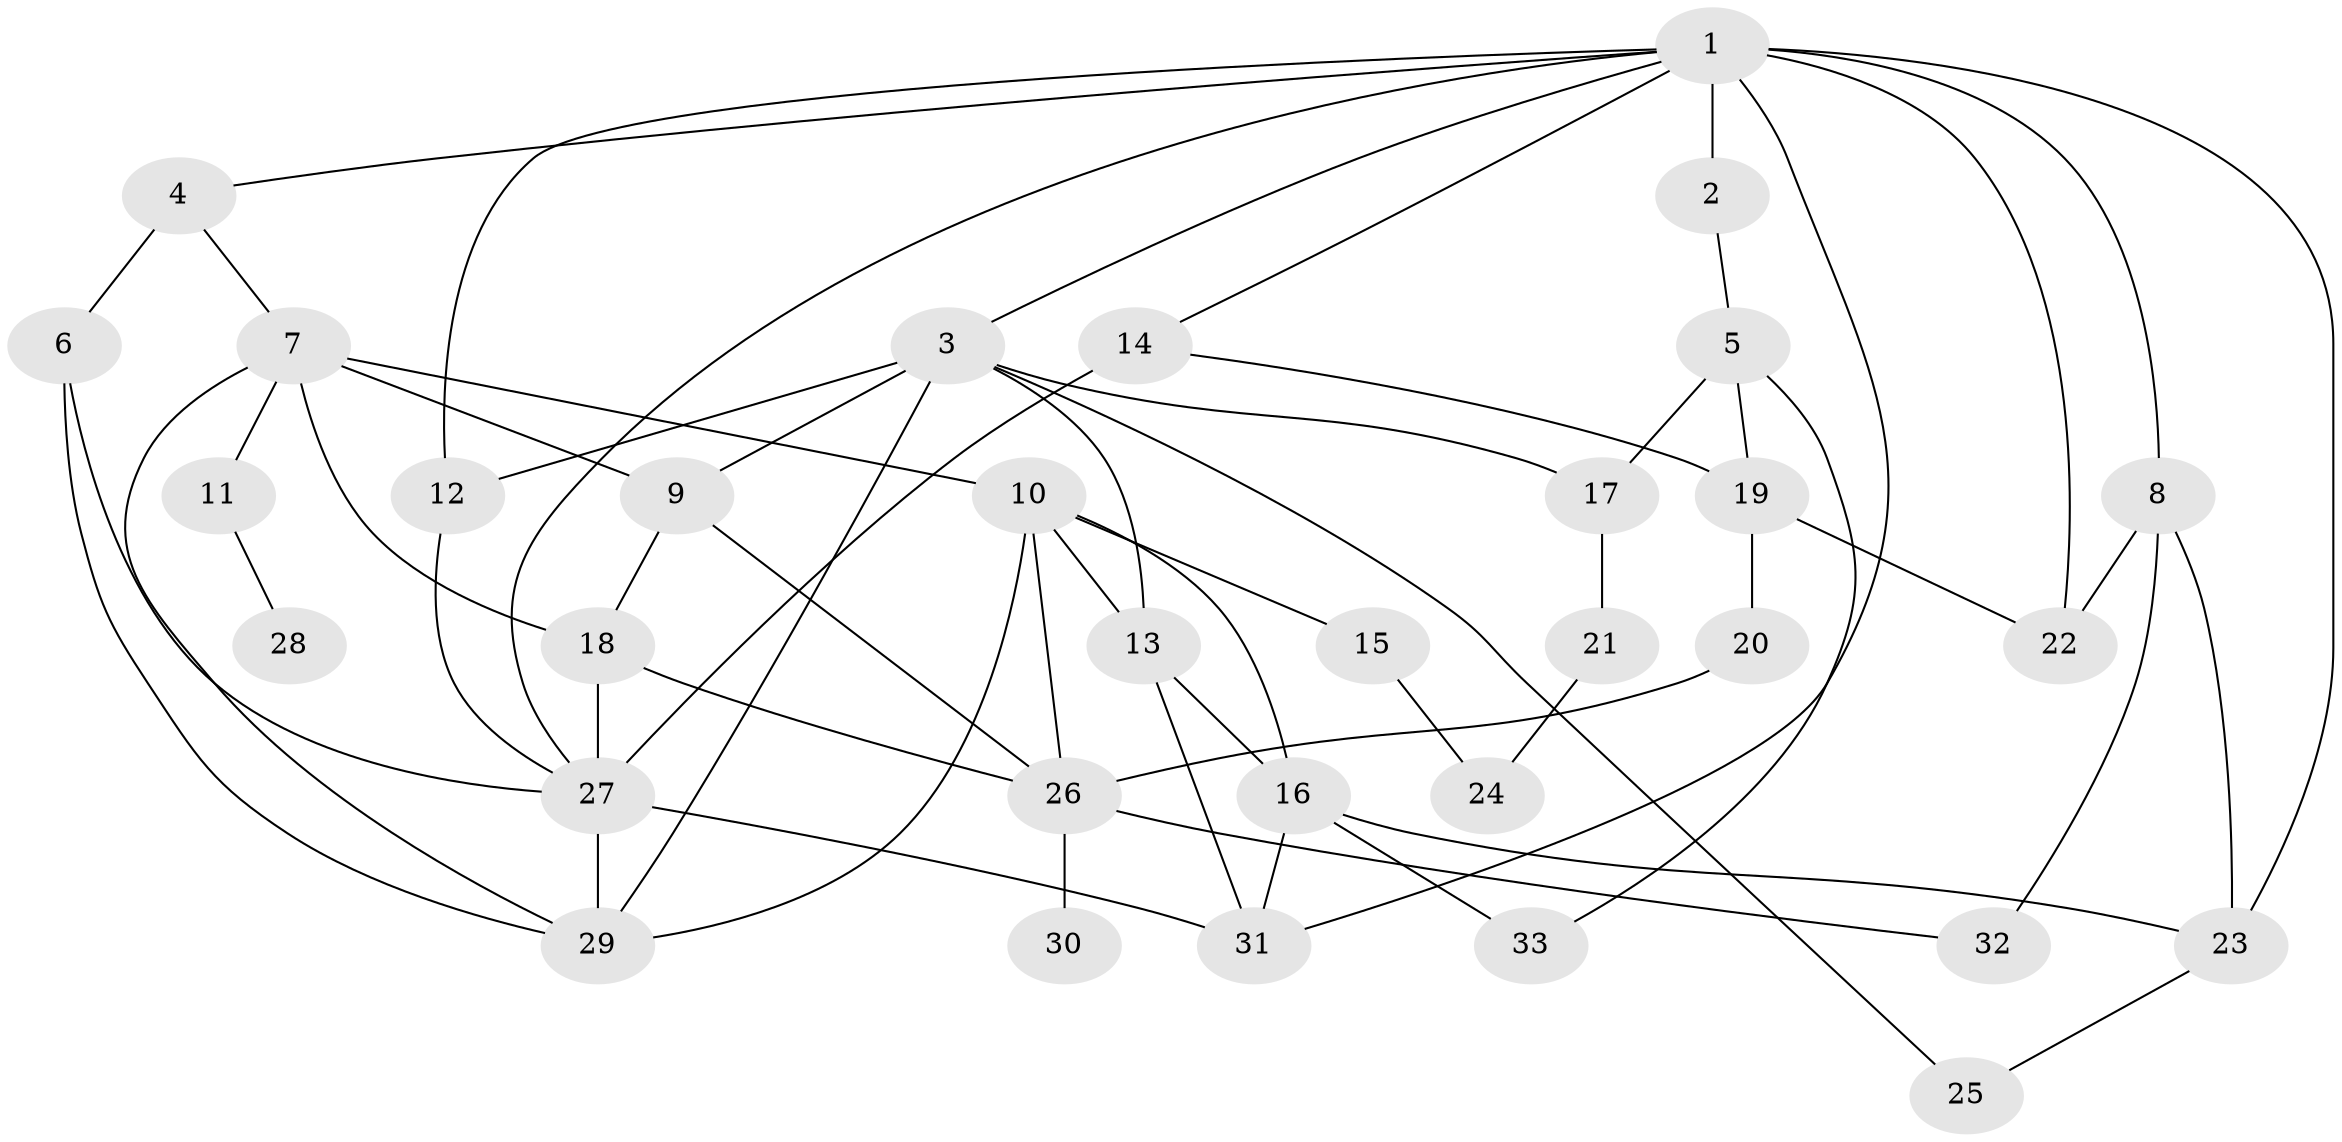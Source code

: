 // original degree distribution, {7: 0.024691358024691357, 6: 0.037037037037037035, 5: 0.12345679012345678, 3: 0.2345679012345679, 2: 0.24691358024691357, 4: 0.09876543209876543, 1: 0.2345679012345679}
// Generated by graph-tools (version 1.1) at 2025/48/03/04/25 22:48:53]
// undirected, 33 vertices, 61 edges
graph export_dot {
  node [color=gray90,style=filled];
  1;
  2;
  3;
  4;
  5;
  6;
  7;
  8;
  9;
  10;
  11;
  12;
  13;
  14;
  15;
  16;
  17;
  18;
  19;
  20;
  21;
  22;
  23;
  24;
  25;
  26;
  27;
  28;
  29;
  30;
  31;
  32;
  33;
  1 -- 2 [weight=4.0];
  1 -- 3 [weight=1.0];
  1 -- 4 [weight=1.0];
  1 -- 8 [weight=1.0];
  1 -- 12 [weight=1.0];
  1 -- 14 [weight=1.0];
  1 -- 22 [weight=1.0];
  1 -- 23 [weight=1.0];
  1 -- 27 [weight=1.0];
  1 -- 31 [weight=1.0];
  2 -- 5 [weight=1.0];
  3 -- 9 [weight=1.0];
  3 -- 12 [weight=2.0];
  3 -- 13 [weight=1.0];
  3 -- 17 [weight=1.0];
  3 -- 25 [weight=1.0];
  3 -- 29 [weight=1.0];
  4 -- 6 [weight=2.0];
  4 -- 7 [weight=1.0];
  5 -- 17 [weight=1.0];
  5 -- 19 [weight=1.0];
  5 -- 33 [weight=1.0];
  6 -- 27 [weight=1.0];
  6 -- 29 [weight=1.0];
  7 -- 9 [weight=1.0];
  7 -- 10 [weight=1.0];
  7 -- 11 [weight=1.0];
  7 -- 18 [weight=1.0];
  7 -- 29 [weight=1.0];
  8 -- 22 [weight=1.0];
  8 -- 23 [weight=1.0];
  8 -- 32 [weight=1.0];
  9 -- 18 [weight=1.0];
  9 -- 26 [weight=1.0];
  10 -- 13 [weight=1.0];
  10 -- 15 [weight=1.0];
  10 -- 16 [weight=1.0];
  10 -- 26 [weight=1.0];
  10 -- 29 [weight=1.0];
  11 -- 28 [weight=1.0];
  12 -- 27 [weight=1.0];
  13 -- 16 [weight=1.0];
  13 -- 31 [weight=1.0];
  14 -- 19 [weight=1.0];
  14 -- 27 [weight=2.0];
  15 -- 24 [weight=1.0];
  16 -- 23 [weight=1.0];
  16 -- 31 [weight=1.0];
  16 -- 33 [weight=1.0];
  17 -- 21 [weight=1.0];
  18 -- 26 [weight=1.0];
  18 -- 27 [weight=1.0];
  19 -- 20 [weight=1.0];
  19 -- 22 [weight=1.0];
  20 -- 26 [weight=1.0];
  21 -- 24 [weight=1.0];
  23 -- 25 [weight=1.0];
  26 -- 30 [weight=2.0];
  26 -- 32 [weight=1.0];
  27 -- 29 [weight=1.0];
  27 -- 31 [weight=1.0];
}
